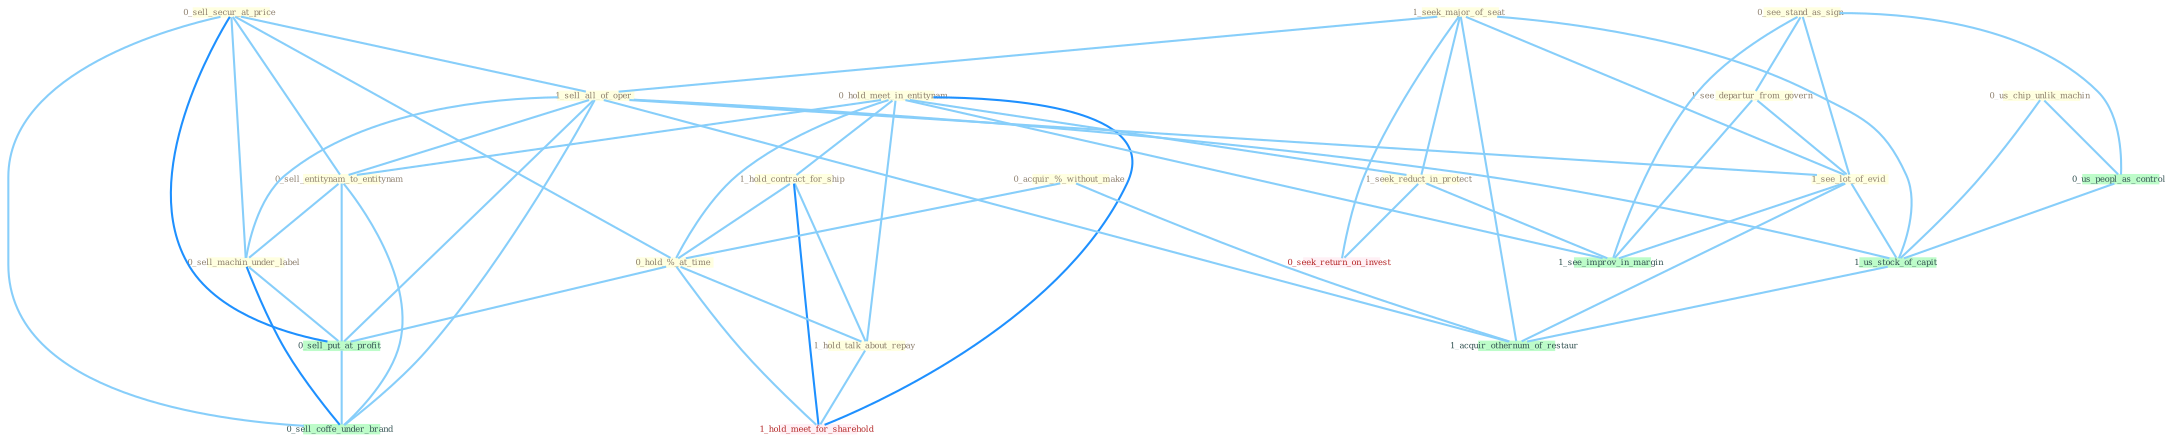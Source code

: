 Graph G{ 
    node
    [shape=polygon,style=filled,width=.5,height=.06,color="#BDFCC9",fixedsize=true,fontsize=4,
    fontcolor="#2f4f4f"];
    {node
    [color="#ffffe0", fontcolor="#8b7d6b"] "0_sell_secur_at_price " "1_seek_major_of_seat " "0_hold_meet_in_entitynam " "0_see_stand_as_sign " "1_see_departur_from_govern " "1_sell_all_of_oper " "0_sell_entitynam_to_entitynam " "1_hold_contract_for_ship " "1_see_lot_of_evid " "1_seek_reduct_in_protect " "0_us_chip_unlik_machin " "0_acquir_%_without_make " "0_hold_%_at_time " "0_sell_machin_under_label " "1_hold_talk_about_repay "}
{node [color="#fff0f5", fontcolor="#b22222"] "0_seek_return_on_invest " "1_hold_meet_for_sharehold "}
edge [color="#B0E2FF"];

	"0_sell_secur_at_price " -- "1_sell_all_of_oper " [w="1", color="#87cefa" ];
	"0_sell_secur_at_price " -- "0_sell_entitynam_to_entitynam " [w="1", color="#87cefa" ];
	"0_sell_secur_at_price " -- "0_hold_%_at_time " [w="1", color="#87cefa" ];
	"0_sell_secur_at_price " -- "0_sell_machin_under_label " [w="1", color="#87cefa" ];
	"0_sell_secur_at_price " -- "0_sell_put_at_profit " [w="2", color="#1e90ff" , len=0.8];
	"0_sell_secur_at_price " -- "0_sell_coffe_under_brand " [w="1", color="#87cefa" ];
	"1_seek_major_of_seat " -- "1_sell_all_of_oper " [w="1", color="#87cefa" ];
	"1_seek_major_of_seat " -- "1_see_lot_of_evid " [w="1", color="#87cefa" ];
	"1_seek_major_of_seat " -- "1_seek_reduct_in_protect " [w="1", color="#87cefa" ];
	"1_seek_major_of_seat " -- "0_seek_return_on_invest " [w="1", color="#87cefa" ];
	"1_seek_major_of_seat " -- "1_us_stock_of_capit " [w="1", color="#87cefa" ];
	"1_seek_major_of_seat " -- "1_acquir_othernum_of_restaur " [w="1", color="#87cefa" ];
	"0_hold_meet_in_entitynam " -- "0_sell_entitynam_to_entitynam " [w="1", color="#87cefa" ];
	"0_hold_meet_in_entitynam " -- "1_hold_contract_for_ship " [w="1", color="#87cefa" ];
	"0_hold_meet_in_entitynam " -- "1_seek_reduct_in_protect " [w="1", color="#87cefa" ];
	"0_hold_meet_in_entitynam " -- "0_hold_%_at_time " [w="1", color="#87cefa" ];
	"0_hold_meet_in_entitynam " -- "1_hold_talk_about_repay " [w="1", color="#87cefa" ];
	"0_hold_meet_in_entitynam " -- "1_see_improv_in_margin " [w="1", color="#87cefa" ];
	"0_hold_meet_in_entitynam " -- "1_hold_meet_for_sharehold " [w="2", color="#1e90ff" , len=0.8];
	"0_see_stand_as_sign " -- "1_see_departur_from_govern " [w="1", color="#87cefa" ];
	"0_see_stand_as_sign " -- "1_see_lot_of_evid " [w="1", color="#87cefa" ];
	"0_see_stand_as_sign " -- "0_us_peopl_as_control " [w="1", color="#87cefa" ];
	"0_see_stand_as_sign " -- "1_see_improv_in_margin " [w="1", color="#87cefa" ];
	"1_see_departur_from_govern " -- "1_see_lot_of_evid " [w="1", color="#87cefa" ];
	"1_see_departur_from_govern " -- "1_see_improv_in_margin " [w="1", color="#87cefa" ];
	"1_sell_all_of_oper " -- "0_sell_entitynam_to_entitynam " [w="1", color="#87cefa" ];
	"1_sell_all_of_oper " -- "1_see_lot_of_evid " [w="1", color="#87cefa" ];
	"1_sell_all_of_oper " -- "0_sell_machin_under_label " [w="1", color="#87cefa" ];
	"1_sell_all_of_oper " -- "0_sell_put_at_profit " [w="1", color="#87cefa" ];
	"1_sell_all_of_oper " -- "1_us_stock_of_capit " [w="1", color="#87cefa" ];
	"1_sell_all_of_oper " -- "0_sell_coffe_under_brand " [w="1", color="#87cefa" ];
	"1_sell_all_of_oper " -- "1_acquir_othernum_of_restaur " [w="1", color="#87cefa" ];
	"0_sell_entitynam_to_entitynam " -- "0_sell_machin_under_label " [w="1", color="#87cefa" ];
	"0_sell_entitynam_to_entitynam " -- "0_sell_put_at_profit " [w="1", color="#87cefa" ];
	"0_sell_entitynam_to_entitynam " -- "0_sell_coffe_under_brand " [w="1", color="#87cefa" ];
	"1_hold_contract_for_ship " -- "0_hold_%_at_time " [w="1", color="#87cefa" ];
	"1_hold_contract_for_ship " -- "1_hold_talk_about_repay " [w="1", color="#87cefa" ];
	"1_hold_contract_for_ship " -- "1_hold_meet_for_sharehold " [w="2", color="#1e90ff" , len=0.8];
	"1_see_lot_of_evid " -- "1_us_stock_of_capit " [w="1", color="#87cefa" ];
	"1_see_lot_of_evid " -- "1_see_improv_in_margin " [w="1", color="#87cefa" ];
	"1_see_lot_of_evid " -- "1_acquir_othernum_of_restaur " [w="1", color="#87cefa" ];
	"1_seek_reduct_in_protect " -- "0_seek_return_on_invest " [w="1", color="#87cefa" ];
	"1_seek_reduct_in_protect " -- "1_see_improv_in_margin " [w="1", color="#87cefa" ];
	"0_us_chip_unlik_machin " -- "0_us_peopl_as_control " [w="1", color="#87cefa" ];
	"0_us_chip_unlik_machin " -- "1_us_stock_of_capit " [w="1", color="#87cefa" ];
	"0_acquir_%_without_make " -- "0_hold_%_at_time " [w="1", color="#87cefa" ];
	"0_acquir_%_without_make " -- "1_acquir_othernum_of_restaur " [w="1", color="#87cefa" ];
	"0_hold_%_at_time " -- "1_hold_talk_about_repay " [w="1", color="#87cefa" ];
	"0_hold_%_at_time " -- "0_sell_put_at_profit " [w="1", color="#87cefa" ];
	"0_hold_%_at_time " -- "1_hold_meet_for_sharehold " [w="1", color="#87cefa" ];
	"0_sell_machin_under_label " -- "0_sell_put_at_profit " [w="1", color="#87cefa" ];
	"0_sell_machin_under_label " -- "0_sell_coffe_under_brand " [w="2", color="#1e90ff" , len=0.8];
	"1_hold_talk_about_repay " -- "1_hold_meet_for_sharehold " [w="1", color="#87cefa" ];
	"0_us_peopl_as_control " -- "1_us_stock_of_capit " [w="1", color="#87cefa" ];
	"0_sell_put_at_profit " -- "0_sell_coffe_under_brand " [w="1", color="#87cefa" ];
	"1_us_stock_of_capit " -- "1_acquir_othernum_of_restaur " [w="1", color="#87cefa" ];
}